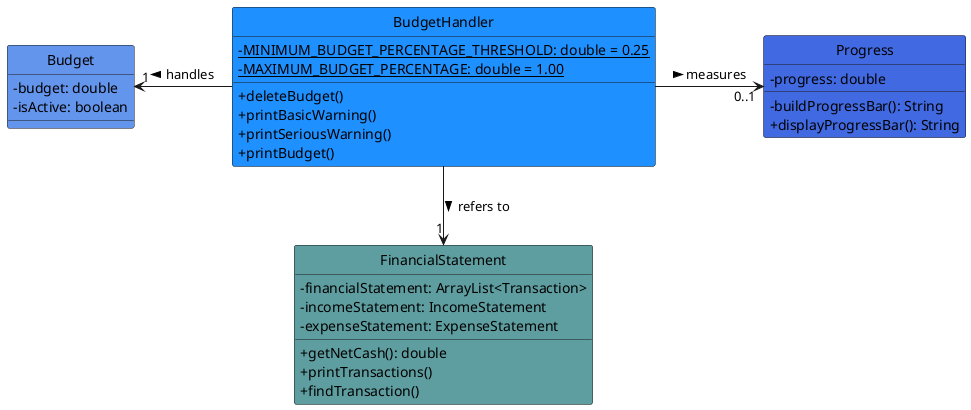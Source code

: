 @startuml

skinparam Style strictuml
skinparam classAttributeIconSize 0

BudgetHandler -l-> "1" Budget : handles >
BudgetHandler -r-> "0..1" Progress : measures >
BudgetHandler --> "1" FinancialStatement : refers to >

class BudgetHandler #1e90ff {
    -{static} MINIMUM_BUDGET_PERCENTAGE_THRESHOLD: double = 0.25
    -{static} MAXIMUM_BUDGET_PERCENTAGE: double = 1.00
    +deleteBudget()
    +printBasicWarning()
    +printSeriousWarning()
    +printBudget()
}

class Budget #6495ed {
    -budget: double
    -isActive: boolean
}

class Progress #4169e1 {
    -progress: double
    -buildProgressBar(): String
    +displayProgressBar(): String
}

class FinancialStatement #5f9ea0 {
    -financialStatement: ArrayList<Transaction>
    -incomeStatement: IncomeStatement
    -expenseStatement: ExpenseStatement
    +getNetCash(): double
    +printTransactions()
    +findTransaction()
}
@enduml
